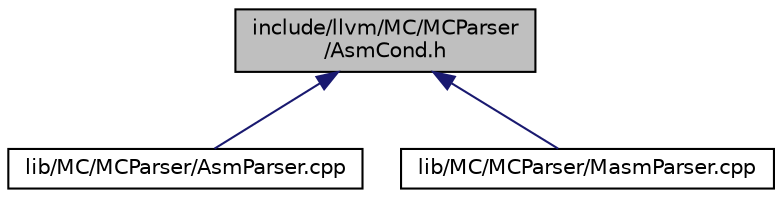 digraph "include/llvm/MC/MCParser/AsmCond.h"
{
 // LATEX_PDF_SIZE
  bgcolor="transparent";
  edge [fontname="Helvetica",fontsize="10",labelfontname="Helvetica",labelfontsize="10"];
  node [fontname="Helvetica",fontsize="10",shape=record];
  Node1 [label="include/llvm/MC/MCParser\l/AsmCond.h",height=0.2,width=0.4,color="black", fillcolor="grey75", style="filled", fontcolor="black",tooltip=" "];
  Node1 -> Node2 [dir="back",color="midnightblue",fontsize="10",style="solid",fontname="Helvetica"];
  Node2 [label="lib/MC/MCParser/AsmParser.cpp",height=0.2,width=0.4,color="black",URL="$AsmParser_8cpp.html",tooltip=" "];
  Node1 -> Node3 [dir="back",color="midnightblue",fontsize="10",style="solid",fontname="Helvetica"];
  Node3 [label="lib/MC/MCParser/MasmParser.cpp",height=0.2,width=0.4,color="black",URL="$MasmParser_8cpp.html",tooltip=" "];
}
